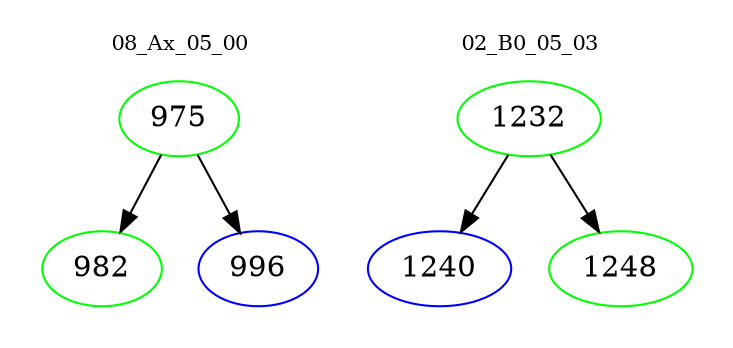 digraph{
subgraph cluster_0 {
color = white
label = "08_Ax_05_00";
fontsize=10;
T0_975 [label="975", color="green"]
T0_975 -> T0_982 [color="black"]
T0_982 [label="982", color="green"]
T0_975 -> T0_996 [color="black"]
T0_996 [label="996", color="blue"]
}
subgraph cluster_1 {
color = white
label = "02_B0_05_03";
fontsize=10;
T1_1232 [label="1232", color="green"]
T1_1232 -> T1_1240 [color="black"]
T1_1240 [label="1240", color="blue"]
T1_1232 -> T1_1248 [color="black"]
T1_1248 [label="1248", color="green"]
}
}
